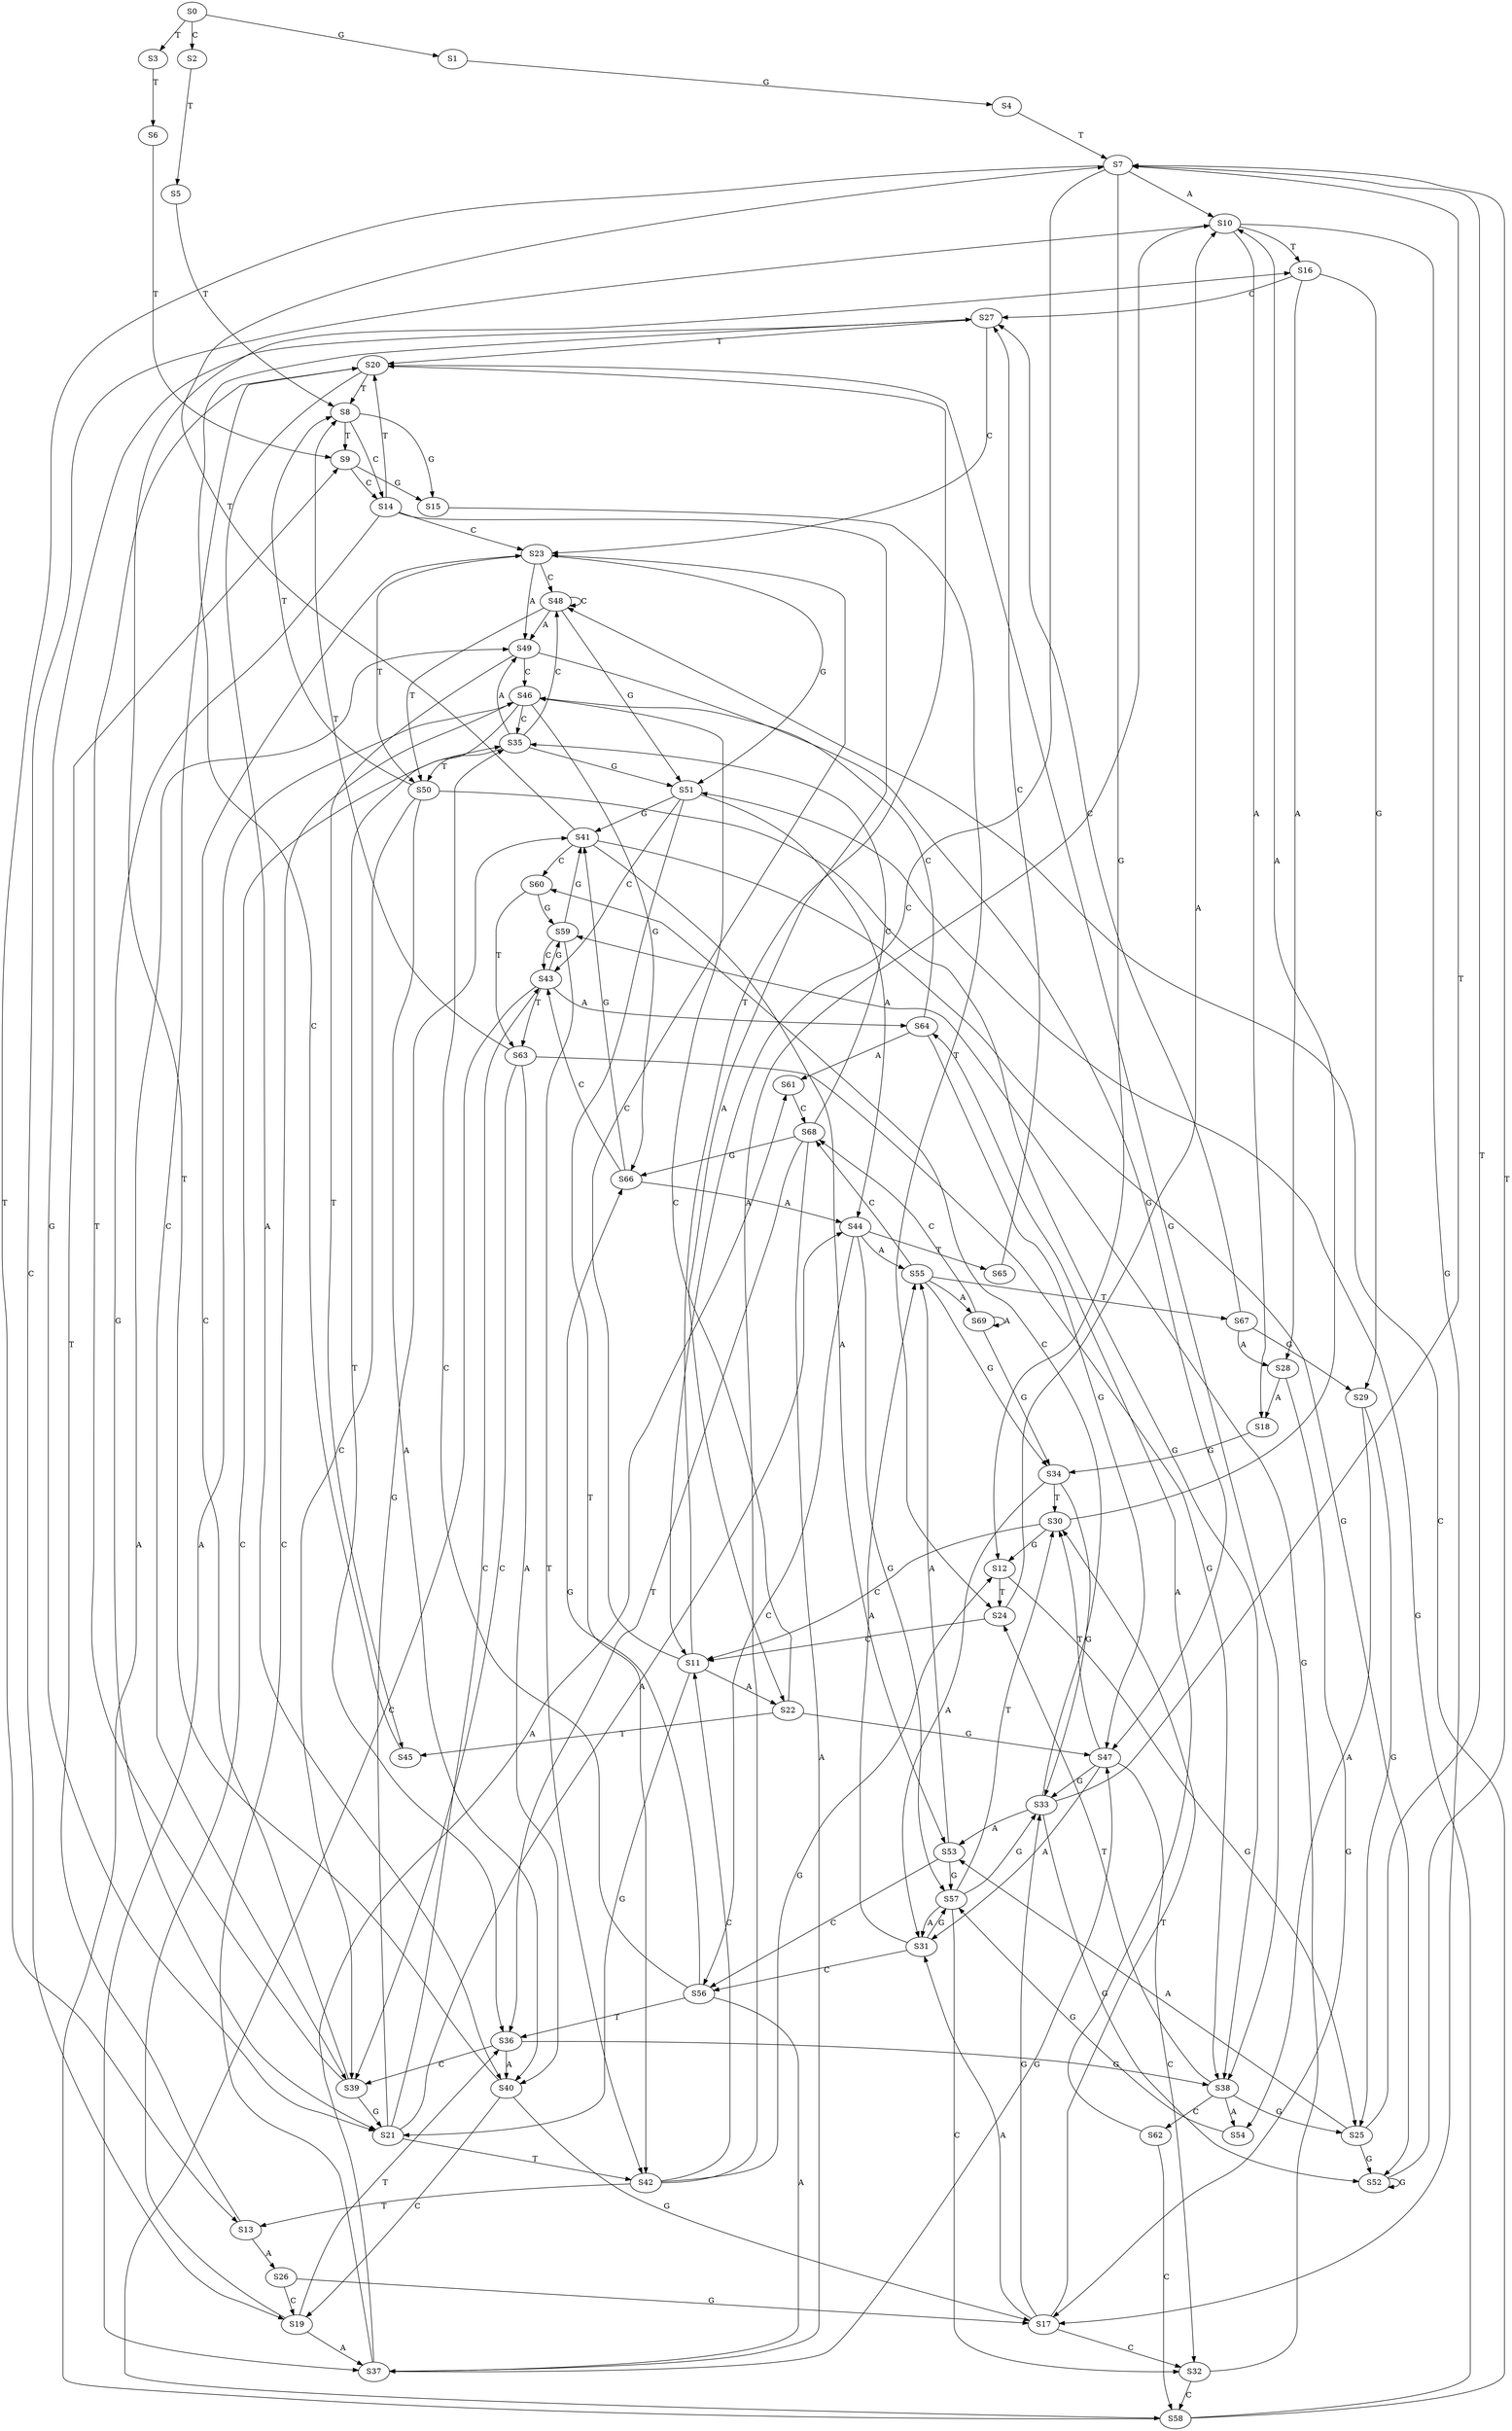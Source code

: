 strict digraph  {
	S0 -> S1 [ label = G ];
	S0 -> S2 [ label = C ];
	S0 -> S3 [ label = T ];
	S1 -> S4 [ label = G ];
	S2 -> S5 [ label = T ];
	S3 -> S6 [ label = T ];
	S4 -> S7 [ label = T ];
	S5 -> S8 [ label = T ];
	S6 -> S9 [ label = T ];
	S7 -> S10 [ label = A ];
	S7 -> S11 [ label = C ];
	S7 -> S12 [ label = G ];
	S7 -> S13 [ label = T ];
	S8 -> S14 [ label = C ];
	S8 -> S15 [ label = G ];
	S8 -> S9 [ label = T ];
	S9 -> S15 [ label = G ];
	S9 -> S14 [ label = C ];
	S10 -> S16 [ label = T ];
	S10 -> S17 [ label = G ];
	S10 -> S18 [ label = A ];
	S10 -> S19 [ label = C ];
	S11 -> S20 [ label = T ];
	S11 -> S21 [ label = G ];
	S11 -> S22 [ label = A ];
	S11 -> S23 [ label = C ];
	S12 -> S24 [ label = T ];
	S12 -> S25 [ label = G ];
	S13 -> S26 [ label = A ];
	S13 -> S9 [ label = T ];
	S14 -> S22 [ label = A ];
	S14 -> S20 [ label = T ];
	S14 -> S23 [ label = C ];
	S14 -> S21 [ label = G ];
	S15 -> S24 [ label = T ];
	S16 -> S27 [ label = C ];
	S16 -> S28 [ label = A ];
	S16 -> S29 [ label = G ];
	S17 -> S30 [ label = T ];
	S17 -> S31 [ label = A ];
	S17 -> S32 [ label = C ];
	S17 -> S33 [ label = G ];
	S18 -> S34 [ label = G ];
	S19 -> S35 [ label = C ];
	S19 -> S36 [ label = T ];
	S19 -> S37 [ label = A ];
	S20 -> S38 [ label = G ];
	S20 -> S39 [ label = C ];
	S20 -> S40 [ label = A ];
	S20 -> S8 [ label = T ];
	S21 -> S41 [ label = G ];
	S21 -> S42 [ label = T ];
	S21 -> S43 [ label = C ];
	S21 -> S44 [ label = A ];
	S22 -> S45 [ label = T ];
	S22 -> S46 [ label = C ];
	S22 -> S47 [ label = G ];
	S23 -> S48 [ label = C ];
	S23 -> S49 [ label = A ];
	S23 -> S50 [ label = T ];
	S23 -> S51 [ label = G ];
	S24 -> S11 [ label = C ];
	S24 -> S10 [ label = A ];
	S25 -> S7 [ label = T ];
	S25 -> S52 [ label = G ];
	S25 -> S53 [ label = A ];
	S26 -> S19 [ label = C ];
	S26 -> S17 [ label = G ];
	S27 -> S23 [ label = C ];
	S27 -> S21 [ label = G ];
	S27 -> S20 [ label = T ];
	S28 -> S17 [ label = G ];
	S28 -> S18 [ label = A ];
	S29 -> S25 [ label = G ];
	S29 -> S54 [ label = A ];
	S30 -> S10 [ label = A ];
	S30 -> S11 [ label = C ];
	S30 -> S12 [ label = G ];
	S31 -> S55 [ label = A ];
	S31 -> S56 [ label = C ];
	S31 -> S57 [ label = G ];
	S32 -> S58 [ label = C ];
	S32 -> S59 [ label = G ];
	S33 -> S53 [ label = A ];
	S33 -> S7 [ label = T ];
	S33 -> S60 [ label = C ];
	S33 -> S52 [ label = G ];
	S34 -> S30 [ label = T ];
	S34 -> S31 [ label = A ];
	S34 -> S33 [ label = G ];
	S35 -> S48 [ label = C ];
	S35 -> S49 [ label = A ];
	S35 -> S50 [ label = T ];
	S35 -> S51 [ label = G ];
	S36 -> S40 [ label = A ];
	S36 -> S39 [ label = C ];
	S36 -> S38 [ label = G ];
	S37 -> S47 [ label = G ];
	S37 -> S46 [ label = C ];
	S37 -> S61 [ label = A ];
	S38 -> S54 [ label = A ];
	S38 -> S62 [ label = C ];
	S38 -> S24 [ label = T ];
	S38 -> S25 [ label = G ];
	S39 -> S20 [ label = T ];
	S39 -> S21 [ label = G ];
	S39 -> S23 [ label = C ];
	S40 -> S17 [ label = G ];
	S40 -> S16 [ label = T ];
	S40 -> S19 [ label = C ];
	S41 -> S53 [ label = A ];
	S41 -> S52 [ label = G ];
	S41 -> S60 [ label = C ];
	S41 -> S7 [ label = T ];
	S42 -> S11 [ label = C ];
	S42 -> S10 [ label = A ];
	S42 -> S12 [ label = G ];
	S42 -> S13 [ label = T ];
	S43 -> S59 [ label = G ];
	S43 -> S63 [ label = T ];
	S43 -> S58 [ label = C ];
	S43 -> S64 [ label = A ];
	S44 -> S55 [ label = A ];
	S44 -> S56 [ label = C ];
	S44 -> S57 [ label = G ];
	S44 -> S65 [ label = T ];
	S45 -> S27 [ label = C ];
	S46 -> S36 [ label = T ];
	S46 -> S35 [ label = C ];
	S46 -> S37 [ label = A ];
	S46 -> S66 [ label = G ];
	S47 -> S33 [ label = G ];
	S47 -> S30 [ label = T ];
	S47 -> S31 [ label = A ];
	S47 -> S32 [ label = C ];
	S48 -> S51 [ label = G ];
	S48 -> S48 [ label = C ];
	S48 -> S49 [ label = A ];
	S48 -> S50 [ label = T ];
	S49 -> S47 [ label = G ];
	S49 -> S45 [ label = T ];
	S49 -> S46 [ label = C ];
	S50 -> S40 [ label = A ];
	S50 -> S38 [ label = G ];
	S50 -> S39 [ label = C ];
	S50 -> S8 [ label = T ];
	S51 -> S44 [ label = A ];
	S51 -> S41 [ label = G ];
	S51 -> S42 [ label = T ];
	S51 -> S43 [ label = C ];
	S52 -> S7 [ label = T ];
	S52 -> S52 [ label = G ];
	S53 -> S55 [ label = A ];
	S53 -> S56 [ label = C ];
	S53 -> S57 [ label = G ];
	S54 -> S57 [ label = G ];
	S55 -> S67 [ label = T ];
	S55 -> S68 [ label = C ];
	S55 -> S69 [ label = A ];
	S55 -> S34 [ label = G ];
	S56 -> S36 [ label = T ];
	S56 -> S66 [ label = G ];
	S56 -> S35 [ label = C ];
	S56 -> S37 [ label = A ];
	S57 -> S30 [ label = T ];
	S57 -> S31 [ label = A ];
	S57 -> S33 [ label = G ];
	S57 -> S32 [ label = C ];
	S58 -> S51 [ label = G ];
	S58 -> S49 [ label = A ];
	S58 -> S48 [ label = C ];
	S59 -> S41 [ label = G ];
	S59 -> S43 [ label = C ];
	S59 -> S42 [ label = T ];
	S60 -> S63 [ label = T ];
	S60 -> S59 [ label = G ];
	S61 -> S68 [ label = C ];
	S62 -> S58 [ label = C ];
	S62 -> S64 [ label = A ];
	S63 -> S40 [ label = A ];
	S63 -> S39 [ label = C ];
	S63 -> S8 [ label = T ];
	S63 -> S38 [ label = G ];
	S64 -> S47 [ label = G ];
	S64 -> S61 [ label = A ];
	S64 -> S46 [ label = C ];
	S65 -> S27 [ label = C ];
	S66 -> S41 [ label = G ];
	S66 -> S44 [ label = A ];
	S66 -> S43 [ label = C ];
	S67 -> S28 [ label = A ];
	S67 -> S27 [ label = C ];
	S67 -> S29 [ label = G ];
	S68 -> S37 [ label = A ];
	S68 -> S35 [ label = C ];
	S68 -> S66 [ label = G ];
	S68 -> S36 [ label = T ];
	S69 -> S34 [ label = G ];
	S69 -> S68 [ label = C ];
	S69 -> S69 [ label = A ];
}
